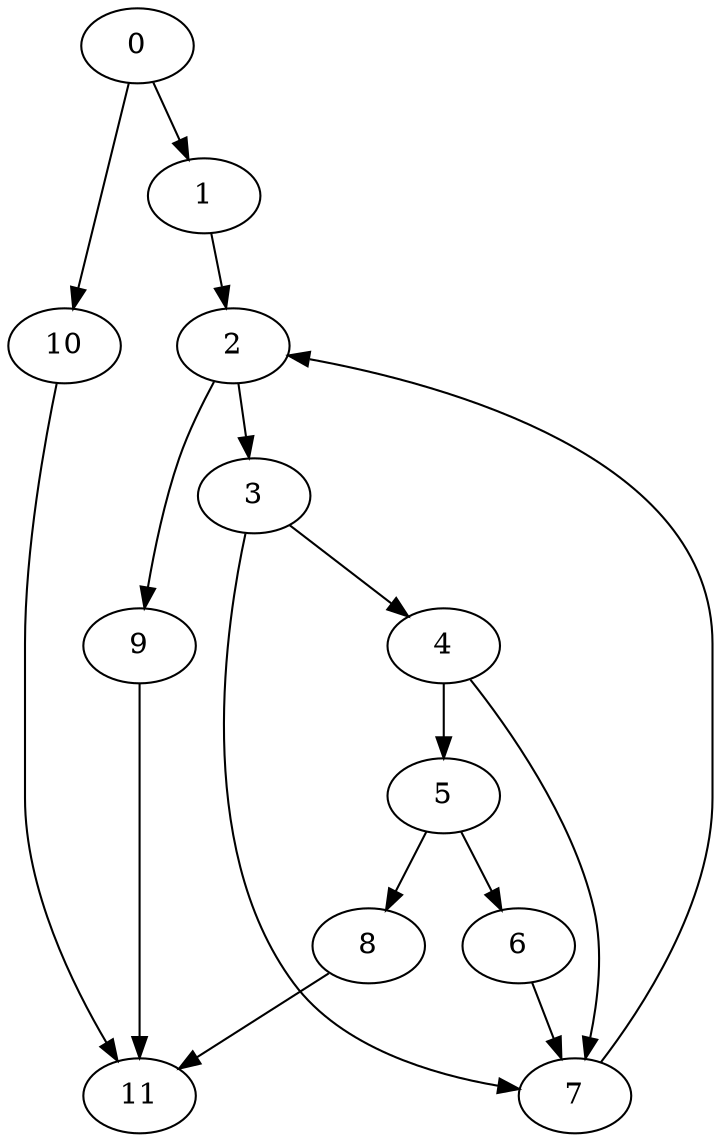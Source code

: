 digraph {
	0
	1
	2
	3
	4
	5
	6
	7
	8
	9
	10
	11
	4 -> 5
	3 -> 7
	4 -> 7
	6 -> 7
	5 -> 8
	2 -> 9
	0 -> 1
	1 -> 2
	7 -> 2
	3 -> 4
	2 -> 3
	5 -> 6
	0 -> 10
	9 -> 11
	10 -> 11
	8 -> 11
}
